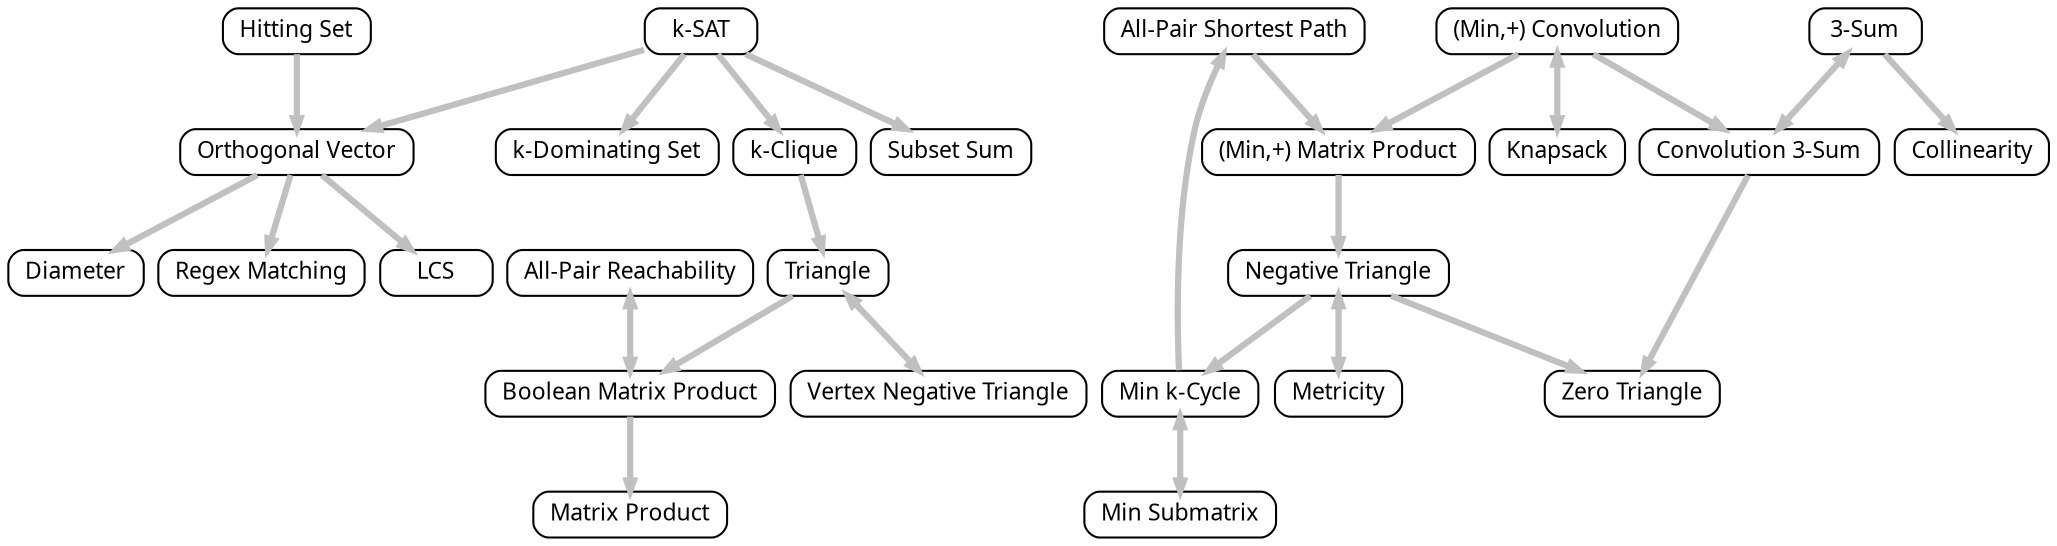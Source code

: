 digraph reductions {
	graph [nodesep=0.1]
	node [fontname="Gentium Basic"; fontsize=11; shape=box; style=rounded; height=0.3]
	edge [penwidth=3; arrowsize=0.5; color="grey", target="_top"]

	sat [label="k-SAT"]
	ov [label="Orthogonal Vector"]
	apsp [label="All-Pair Shortest Path"]
	sum3 [label="3-Sum"]

	dom [label="k-Dominating Set"]
	clique [label="k-Clique"]
	subset_sum [label="Subset Sum"]
	knapsack [label="Knapsack"]
	hs [label="Hitting Set"]

	diam [label="Diameter"]
	regex [label="Regex Matching"]
	lcs [label="LCS"]

	mat_prod [label="Matrix Product"]
	mat_prod_bool [label="Boolean Matrix Product"]
	mat_prod_minplus [label="(Min,+) Matrix Product"]
	minplus_conv [label="(Min,+) Convolution"]

	tri [label="Triangle"]
	tri_neg_v [label="Vertex Negative Triangle"]
	tri_neg [label="Negative Triangle"]
	tri_zero [label="Zero Triangle"]
	min_k_cycle [label="Min k-Cycle"]
	metric [label="Metricity"]
	submat_sum [label="Min Submatrix"]
	reach [label="All-Pair Reachability"]

	sum3_conv [label="Convolution 3-Sum"]
	collinear [label="Collinearity"]

	sat -> {ov, dom, clique, subset_sum}
	clique -> tri
	hs -> ov
	ov -> diam [URL="OV-diameter"]
	ov -> regex [URL="OV-regex"]
	ov -> lcs

	apsp -> mat_prod_minplus [URL="APSP-minplus"]
	mat_prod_minplus -> tri_neg [URL="minplus-negtriangle"]
	tri_neg -> min_k_cycle [URL="negtriangle-mincycle"]
	tri_neg -> metric [dir=both; URL="negtriangle-metric"]
	tri_neg -> tri_zero [URL="negtriangle-zerotriangle"]
	min_k_cycle -> apsp [URL="mincycle-APSP"]
	min_k_cycle -> submat_sum [dir=both; URL="mincycle-minsubmatrix"]

	tri -> tri_neg_v [dir=both; URL="triangle-vnegtriangle"]
	tri -> mat_prod_bool [URL="triangle-BMM"]
	reach -> mat_prod_bool [dir=both; URL="reachability-BMM"]
	mat_prod_bool -> mat_prod [URL="BMM-MM"]

	sum3 -> sum3_conv [dir=both, URL="3sum-conv3sum"]
	sum3 -> collinear [URL="3sum-collinearity"]
	sum3_conv -> tri_zero [URL="conv3sum-zerotriangle"]

	minplus_conv -> sum3_conv [URL="minplusconv-conv3sum"]
	minplus_conv -> mat_prod_minplus [URL="minplusconv-minplus"]
	minplus_conv -> knapsack [dir=both, URL="minplusconv-knapsack"]
}
